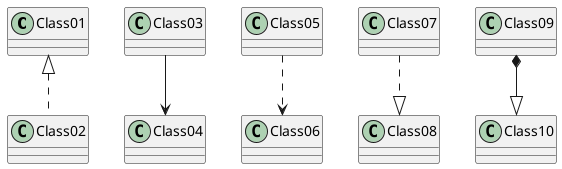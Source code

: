 @startuml
Class01 <|.. Class02
Class03 --> Class04
Class05 ..> Class06
Class07 ..|> Class08
Class09 *--|> Class10
@enduml